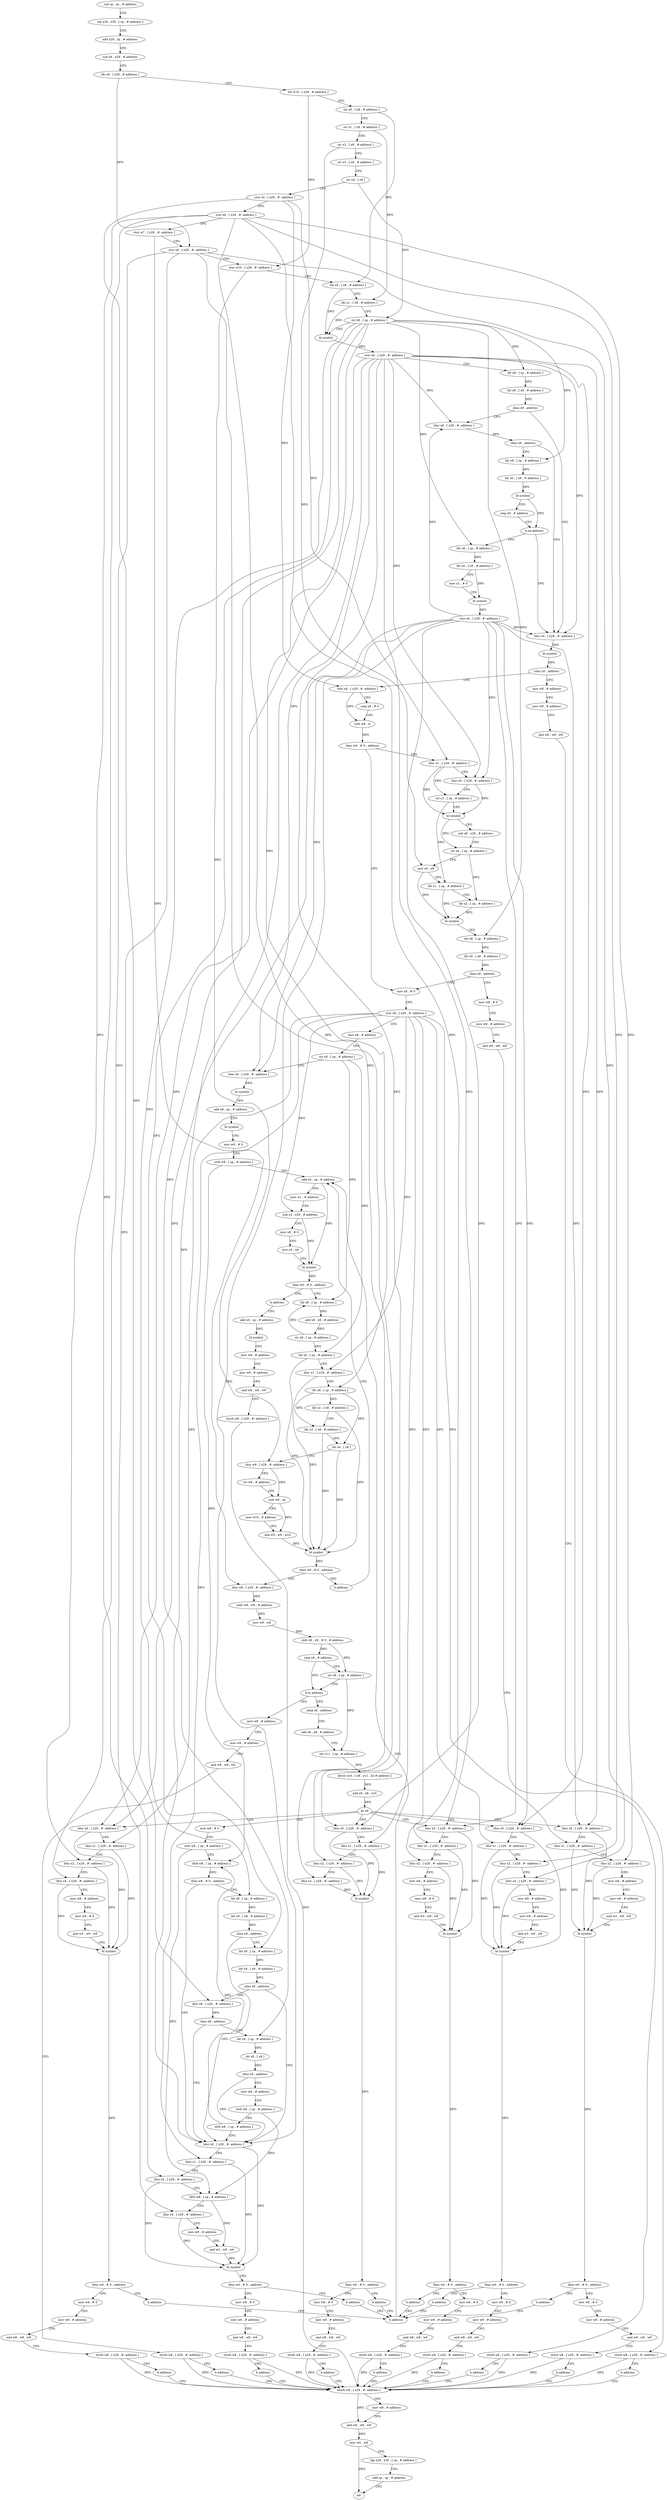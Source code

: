 digraph "func" {
"102776" [label = "sub sp , sp , # address" ]
"102780" [label = "stp x29 , x30 , [ sp , # address ]" ]
"102784" [label = "add x29 , sp , # address" ]
"102788" [label = "sub x8 , x29 , # address" ]
"102792" [label = "ldr x9 , [ x29 , # address ]" ]
"102796" [label = "ldr w10 , [ x29 , # address ]" ]
"102800" [label = "str x0 , [ x8 , # address ]" ]
"102804" [label = "str x1 , [ x8 , # address ]" ]
"102808" [label = "str x2 , [ x8 , # address ]" ]
"102812" [label = "str x3 , [ x8 , # address ]" ]
"102816" [label = "str x4 , [ x8 ]" ]
"102820" [label = "stur x5 , [ x29 , #- address ]" ]
"102824" [label = "stur x6 , [ x29 , #- address ]" ]
"102828" [label = "stur w7 , [ x29 , #- address ]" ]
"102832" [label = "stur x9 , [ x29 , #- address ]" ]
"102836" [label = "stur w10 , [ x29 , #- address ]" ]
"102840" [label = "ldr x0 , [ x8 , # address ]" ]
"102844" [label = "ldr x1 , [ x8 , # address ]" ]
"102848" [label = "str x8 , [ sp , # address ]" ]
"102852" [label = "bl symbol" ]
"102856" [label = "stur x0 , [ x29 , #- address ]" ]
"102860" [label = "ldr x8 , [ sp , # address ]" ]
"102864" [label = "ldr x9 , [ x8 , # address ]" ]
"102868" [label = "cbnz x9 , address" ]
"102920" [label = "ldur x0 , [ x29 , #- address ]" ]
"102872" [label = "ldur x8 , [ x29 , #- address ]" ]
"102924" [label = "bl symbol" ]
"102928" [label = "cbnz x0 , address" ]
"102952" [label = "ldur x8 , [ x29 , #- address ]" ]
"102932" [label = "mov w8 , # address" ]
"102876" [label = "cbnz x8 , address" ]
"102880" [label = "ldr x8 , [ sp , # address ]" ]
"102956" [label = "cmp x8 , # 0" ]
"102960" [label = "cset w9 , ls" ]
"102964" [label = "tbnz w9 , # 0 , address" ]
"103040" [label = "mov x8 , # 0" ]
"102968" [label = "ldur x1 , [ x29 , #- address ]" ]
"102936" [label = "mov w9 , # address" ]
"102940" [label = "and w8 , w8 , w9" ]
"102944" [label = "sturb w8 , [ x29 , #- address ]" ]
"102948" [label = "b address" ]
"103692" [label = "ldurb w8 , [ x29 , #- address ]" ]
"102884" [label = "ldr x0 , [ x8 , # address ]" ]
"102888" [label = "bl symbol" ]
"102892" [label = "cmp x0 , # address" ]
"102896" [label = "b.ne address" ]
"102900" [label = "ldr x8 , [ sp , # address ]" ]
"103044" [label = "stur x8 , [ x29 , #- address ]" ]
"103048" [label = "mov x8 , # address" ]
"103052" [label = "str x8 , [ sp , # address ]" ]
"103056" [label = "ldur x0 , [ x29 , #- address ]" ]
"103060" [label = "bl symbol" ]
"103064" [label = "add x8 , sp , # address" ]
"103068" [label = "bl symbol" ]
"103072" [label = "mov w9 , # 0" ]
"103076" [label = "strb w9 , [ sp , # address ]" ]
"103080" [label = "add x0 , sp , # address" ]
"102972" [label = "ldur x0 , [ x29 , #- address ]" ]
"102976" [label = "str x1 , [ sp , # address ]" ]
"102980" [label = "bl symbol" ]
"102984" [label = "sub x8 , x29 , # address" ]
"102988" [label = "str x0 , [ sp , # address ]" ]
"102992" [label = "mov x0 , x8" ]
"102996" [label = "ldr x1 , [ sp , # address ]" ]
"103000" [label = "ldr x2 , [ sp , # address ]" ]
"103004" [label = "bl symbol" ]
"103008" [label = "ldr x8 , [ sp , # address ]" ]
"103012" [label = "ldr x9 , [ x8 , # address ]" ]
"103016" [label = "cbnz x9 , address" ]
"103020" [label = "mov w8 , # 0" ]
"103696" [label = "mov w9 , # address" ]
"103700" [label = "and w8 , w8 , w9" ]
"103704" [label = "mov w0 , w8" ]
"103708" [label = "ldp x29 , x30 , [ sp , # address ]" ]
"103712" [label = "add sp , sp , # address" ]
"103716" [label = "ret" ]
"102904" [label = "ldr x0 , [ x8 , # address ]" ]
"102908" [label = "mov x1 , # 0" ]
"102912" [label = "bl symbol" ]
"102916" [label = "stur x0 , [ x29 , #- address ]" ]
"103112" [label = "ldr x8 , [ sp , # address ]" ]
"103116" [label = "add x8 , x8 , # address" ]
"103120" [label = "str x8 , [ sp , # address ]" ]
"103124" [label = "ldr x0 , [ sp , # address ]" ]
"103128" [label = "ldur x1 , [ x29 , #- address ]" ]
"103132" [label = "ldr x8 , [ sp , # address ]" ]
"103136" [label = "ldr x2 , [ x8 , # address ]" ]
"103140" [label = "ldr x3 , [ x8 , # address ]" ]
"103144" [label = "ldr x4 , [ x8 ]" ]
"103148" [label = "ldur w9 , [ x29 , #- address ]" ]
"103152" [label = "tst w9 , # address" ]
"103156" [label = "cset w9 , ne" ]
"103160" [label = "mov w10 , # address" ]
"103164" [label = "and w5 , w9 , w10" ]
"103168" [label = "bl symbol" ]
"103172" [label = "tbnz w0 , # 0 , address" ]
"103180" [label = "ldur w8 , [ x29 , #- address ]" ]
"103176" [label = "b address" ]
"103108" [label = "b address" ]
"103668" [label = "add x0 , sp , # address" ]
"103024" [label = "mov w9 , # address" ]
"103028" [label = "and w8 , w8 , w9" ]
"103032" [label = "sturb w8 , [ x29 , #- address ]" ]
"103036" [label = "b address" ]
"103184" [label = "subs w8 , w8 , # address" ]
"103188" [label = "mov w9 , w8" ]
"103192" [label = "ubfx x9 , x9 , # 0 , # address" ]
"103196" [label = "cmp x9 , # address" ]
"103200" [label = "str x9 , [ sp , # address ]" ]
"103204" [label = "b.hi address" ]
"103644" [label = "mov w8 , # address" ]
"103208" [label = "adrp x8 , address" ]
"103672" [label = "bl symbol" ]
"103676" [label = "mov w8 , # address" ]
"103680" [label = "mov w9 , # address" ]
"103684" [label = "and w8 , w8 , w9" ]
"103688" [label = "sturb w8 , [ x29 , #- address ]" ]
"103648" [label = "mov w9 , # address" ]
"103652" [label = "and w8 , w8 , w9" ]
"103656" [label = "sturb w8 , [ x29 , #- address ]" ]
"103660" [label = "b address" ]
"103212" [label = "add x8 , x8 , # address" ]
"103216" [label = "ldr x11 , [ sp , # address ]" ]
"103220" [label = "ldrsw x10 , [ x8 , x11 , lsl # address ]" ]
"103224" [label = "add x9 , x8 , x10" ]
"103228" [label = "br x9" ]
"103232" [label = "mov w8 , # 0" ]
"103364" [label = "ldur x0 , [ x29 , #- address ]" ]
"103424" [label = "ldur x0 , [ x29 , #- address ]" ]
"103472" [label = "ldur x0 , [ x29 , #- address ]" ]
"103532" [label = "ldur x0 , [ x29 , #- address ]" ]
"103588" [label = "ldur x0 , [ x29 , #- address ]" ]
"103084" [label = "mov w1 , # address" ]
"103088" [label = "sub x2 , x29 , # address" ]
"103092" [label = "mov x8 , # 0" ]
"103096" [label = "mov x3 , x8" ]
"103100" [label = "bl symbol" ]
"103104" [label = "tbnz w0 , # 0 , address" ]
"103236" [label = "strb w8 , [ sp , # address ]" ]
"103240" [label = "ldrb w8 , [ sp , # address ]" ]
"103244" [label = "tbnz w8 , # 0 , address" ]
"103304" [label = "ldur x0 , [ x29 , #- address ]" ]
"103248" [label = "ldr x8 , [ sp , # address ]" ]
"103368" [label = "ldur x1 , [ x29 , #- address ]" ]
"103372" [label = "ldur x2 , [ x29 , #- address ]" ]
"103376" [label = "ldur x4 , [ x29 , #- address ]" ]
"103380" [label = "mov w8 , # address" ]
"103384" [label = "mov w9 , # 0" ]
"103388" [label = "and w3 , w9 , w8" ]
"103392" [label = "bl symbol" ]
"103396" [label = "tbnz w0 , # 0 , address" ]
"103420" [label = "b address" ]
"103400" [label = "mov w8 , # 0" ]
"103428" [label = "ldur x1 , [ x29 , #- address ]" ]
"103432" [label = "ldur x2 , [ x29 , #- address ]" ]
"103436" [label = "ldur x3 , [ x29 , #- address ]" ]
"103440" [label = "bl symbol" ]
"103444" [label = "tbnz w0 , # 0 , address" ]
"103468" [label = "b address" ]
"103448" [label = "mov w8 , # 0" ]
"103476" [label = "ldur x1 , [ x29 , #- address ]" ]
"103480" [label = "ldur x2 , [ x29 , #- address ]" ]
"103484" [label = "ldur x4 , [ x29 , #- address ]" ]
"103488" [label = "mov w8 , # address" ]
"103492" [label = "mov w9 , # address" ]
"103496" [label = "and w3 , w9 , w8" ]
"103500" [label = "bl symbol" ]
"103504" [label = "tbnz w0 , # 0 , address" ]
"103528" [label = "b address" ]
"103508" [label = "mov w8 , # 0" ]
"103536" [label = "ldur x1 , [ x29 , #- address ]" ]
"103540" [label = "ldur x2 , [ x29 , #- address ]" ]
"103544" [label = "mov w8 , # address" ]
"103548" [label = "mov w9 , # 0" ]
"103552" [label = "and w3 , w9 , w8" ]
"103556" [label = "bl symbol" ]
"103560" [label = "tbnz w0 , # 0 , address" ]
"103584" [label = "b address" ]
"103564" [label = "mov w8 , # 0" ]
"103592" [label = "ldur x1 , [ x29 , #- address ]" ]
"103596" [label = "ldur x2 , [ x29 , #- address ]" ]
"103600" [label = "mov w8 , # address" ]
"103604" [label = "mov w9 , # address" ]
"103608" [label = "and w3 , w9 , w8" ]
"103612" [label = "bl symbol" ]
"103616" [label = "tbnz w0 , # 0 , address" ]
"103640" [label = "b address" ]
"103620" [label = "mov w8 , # 0" ]
"103308" [label = "ldur x1 , [ x29 , #- address ]" ]
"103312" [label = "ldur x2 , [ x29 , #- address ]" ]
"103316" [label = "ldrb w8 , [ sp , # address ]" ]
"103320" [label = "ldur x4 , [ x29 , #- address ]" ]
"103324" [label = "mov w9 , # address" ]
"103328" [label = "and w3 , w8 , w9" ]
"103332" [label = "bl symbol" ]
"103336" [label = "tbnz w0 , # 0 , address" ]
"103360" [label = "b address" ]
"103340" [label = "mov w8 , # 0" ]
"103252" [label = "ldr x9 , [ x8 , # address ]" ]
"103256" [label = "cbnz x9 , address" ]
"103260" [label = "ldr x8 , [ sp , # address ]" ]
"103664" [label = "b address" ]
"103404" [label = "mov w9 , # address" ]
"103408" [label = "and w8 , w8 , w9" ]
"103412" [label = "sturb w8 , [ x29 , #- address ]" ]
"103416" [label = "b address" ]
"103452" [label = "mov w9 , # address" ]
"103456" [label = "and w8 , w8 , w9" ]
"103460" [label = "sturb w8 , [ x29 , #- address ]" ]
"103464" [label = "b address" ]
"103512" [label = "mov w9 , # address" ]
"103516" [label = "and w8 , w8 , w9" ]
"103520" [label = "sturb w8 , [ x29 , #- address ]" ]
"103524" [label = "b address" ]
"103568" [label = "mov w9 , # address" ]
"103572" [label = "and w8 , w8 , w9" ]
"103576" [label = "sturb w8 , [ x29 , #- address ]" ]
"103580" [label = "b address" ]
"103624" [label = "mov w9 , # address" ]
"103628" [label = "and w8 , w8 , w9" ]
"103632" [label = "sturb w8 , [ x29 , #- address ]" ]
"103636" [label = "b address" ]
"103344" [label = "mov w9 , # address" ]
"103348" [label = "and w8 , w8 , w9" ]
"103352" [label = "sturb w8 , [ x29 , #- address ]" ]
"103356" [label = "b address" ]
"103264" [label = "ldr x9 , [ x8 , # address ]" ]
"103268" [label = "cbnz x9 , address" ]
"103272" [label = "ldur x8 , [ x29 , #- address ]" ]
"103276" [label = "cbnz x8 , address" ]
"103280" [label = "ldr x8 , [ sp , # address ]" ]
"103284" [label = "ldr x9 , [ x8 ]" ]
"103288" [label = "cbnz x9 , address" ]
"103292" [label = "mov w8 , # address" ]
"103296" [label = "strb w8 , [ sp , # address ]" ]
"103300" [label = "strb w8 , [ sp , # address ]" ]
"102776" -> "102780" [ label = "CFG" ]
"102780" -> "102784" [ label = "CFG" ]
"102784" -> "102788" [ label = "CFG" ]
"102788" -> "102792" [ label = "CFG" ]
"102792" -> "102796" [ label = "CFG" ]
"102792" -> "102832" [ label = "DFG" ]
"102796" -> "102800" [ label = "CFG" ]
"102796" -> "102836" [ label = "DFG" ]
"102800" -> "102804" [ label = "CFG" ]
"102800" -> "102840" [ label = "DFG" ]
"102804" -> "102808" [ label = "CFG" ]
"102804" -> "102844" [ label = "DFG" ]
"102808" -> "102812" [ label = "CFG" ]
"102808" -> "102992" [ label = "DFG" ]
"102812" -> "102816" [ label = "CFG" ]
"102816" -> "102820" [ label = "CFG" ]
"102816" -> "102848" [ label = "DFG" ]
"102820" -> "102824" [ label = "CFG" ]
"102820" -> "102952" [ label = "DFG" ]
"102820" -> "102968" [ label = "DFG" ]
"102820" -> "103272" [ label = "DFG" ]
"102824" -> "102828" [ label = "CFG" ]
"102824" -> "103372" [ label = "DFG" ]
"102824" -> "103432" [ label = "DFG" ]
"102824" -> "103480" [ label = "DFG" ]
"102824" -> "103540" [ label = "DFG" ]
"102824" -> "103596" [ label = "DFG" ]
"102824" -> "103312" [ label = "DFG" ]
"102828" -> "102832" [ label = "CFG" ]
"102828" -> "103180" [ label = "DFG" ]
"102832" -> "102836" [ label = "CFG" ]
"102832" -> "103376" [ label = "DFG" ]
"102832" -> "103436" [ label = "DFG" ]
"102832" -> "103484" [ label = "DFG" ]
"102832" -> "103320" [ label = "DFG" ]
"102836" -> "102840" [ label = "CFG" ]
"102836" -> "103148" [ label = "DFG" ]
"102840" -> "102844" [ label = "CFG" ]
"102840" -> "102852" [ label = "DFG" ]
"102844" -> "102848" [ label = "CFG" ]
"102844" -> "102852" [ label = "DFG" ]
"102848" -> "102852" [ label = "CFG" ]
"102848" -> "102860" [ label = "DFG" ]
"102848" -> "102880" [ label = "DFG" ]
"102848" -> "102900" [ label = "DFG" ]
"102848" -> "103008" [ label = "DFG" ]
"102848" -> "103132" [ label = "DFG" ]
"102848" -> "103248" [ label = "DFG" ]
"102848" -> "103260" [ label = "DFG" ]
"102848" -> "103280" [ label = "DFG" ]
"102852" -> "102856" [ label = "DFG" ]
"102856" -> "102860" [ label = "CFG" ]
"102856" -> "102920" [ label = "DFG" ]
"102856" -> "102872" [ label = "DFG" ]
"102856" -> "103056" [ label = "DFG" ]
"102856" -> "102972" [ label = "DFG" ]
"102856" -> "103364" [ label = "DFG" ]
"102856" -> "103424" [ label = "DFG" ]
"102856" -> "103472" [ label = "DFG" ]
"102856" -> "103532" [ label = "DFG" ]
"102856" -> "103588" [ label = "DFG" ]
"102856" -> "103304" [ label = "DFG" ]
"102860" -> "102864" [ label = "DFG" ]
"102864" -> "102868" [ label = "DFG" ]
"102868" -> "102920" [ label = "CFG" ]
"102868" -> "102872" [ label = "CFG" ]
"102920" -> "102924" [ label = "DFG" ]
"102872" -> "102876" [ label = "DFG" ]
"102924" -> "102928" [ label = "DFG" ]
"102928" -> "102952" [ label = "CFG" ]
"102928" -> "102932" [ label = "CFG" ]
"102952" -> "102956" [ label = "CFG" ]
"102952" -> "102960" [ label = "DFG" ]
"102932" -> "102936" [ label = "CFG" ]
"102876" -> "102920" [ label = "CFG" ]
"102876" -> "102880" [ label = "CFG" ]
"102880" -> "102884" [ label = "DFG" ]
"102956" -> "102960" [ label = "CFG" ]
"102960" -> "102964" [ label = "DFG" ]
"102964" -> "103040" [ label = "CFG" ]
"102964" -> "102968" [ label = "CFG" ]
"103040" -> "103044" [ label = "CFG" ]
"102968" -> "102972" [ label = "CFG" ]
"102968" -> "102976" [ label = "DFG" ]
"102968" -> "102980" [ label = "DFG" ]
"102936" -> "102940" [ label = "CFG" ]
"102940" -> "102944" [ label = "CFG" ]
"102944" -> "102948" [ label = "CFG" ]
"102944" -> "103692" [ label = "DFG" ]
"102948" -> "103692" [ label = "CFG" ]
"103692" -> "103696" [ label = "CFG" ]
"103692" -> "103700" [ label = "DFG" ]
"102884" -> "102888" [ label = "DFG" ]
"102888" -> "102892" [ label = "CFG" ]
"102888" -> "102896" [ label = "DFG" ]
"102892" -> "102896" [ label = "CFG" ]
"102896" -> "102920" [ label = "CFG" ]
"102896" -> "102900" [ label = "CFG" ]
"102900" -> "102904" [ label = "DFG" ]
"103044" -> "103048" [ label = "CFG" ]
"103044" -> "103128" [ label = "DFG" ]
"103044" -> "103368" [ label = "DFG" ]
"103044" -> "103428" [ label = "DFG" ]
"103044" -> "103476" [ label = "DFG" ]
"103044" -> "103536" [ label = "DFG" ]
"103044" -> "103592" [ label = "DFG" ]
"103044" -> "103308" [ label = "DFG" ]
"103044" -> "103088" [ label = "DFG" ]
"103048" -> "103052" [ label = "CFG" ]
"103052" -> "103056" [ label = "CFG" ]
"103052" -> "103112" [ label = "DFG" ]
"103052" -> "103124" [ label = "DFG" ]
"103056" -> "103060" [ label = "DFG" ]
"103060" -> "103064" [ label = "CFG" ]
"103064" -> "103068" [ label = "CFG" ]
"103068" -> "103072" [ label = "CFG" ]
"103072" -> "103076" [ label = "CFG" ]
"103076" -> "103080" [ label = "CFG" ]
"103076" -> "103240" [ label = "DFG" ]
"103080" -> "103084" [ label = "CFG" ]
"103080" -> "103100" [ label = "DFG" ]
"102972" -> "102976" [ label = "CFG" ]
"102972" -> "102980" [ label = "DFG" ]
"102976" -> "102980" [ label = "CFG" ]
"102976" -> "102996" [ label = "DFG" ]
"102980" -> "102984" [ label = "CFG" ]
"102980" -> "102988" [ label = "DFG" ]
"102984" -> "102988" [ label = "CFG" ]
"102988" -> "102992" [ label = "CFG" ]
"102988" -> "103000" [ label = "DFG" ]
"102992" -> "102996" [ label = "CFG" ]
"102992" -> "103004" [ label = "DFG" ]
"102996" -> "103000" [ label = "CFG" ]
"102996" -> "103004" [ label = "DFG" ]
"103000" -> "103004" [ label = "DFG" ]
"103004" -> "103008" [ label = "CFG" ]
"103008" -> "103012" [ label = "DFG" ]
"103012" -> "103016" [ label = "DFG" ]
"103016" -> "103040" [ label = "CFG" ]
"103016" -> "103020" [ label = "CFG" ]
"103020" -> "103024" [ label = "CFG" ]
"103696" -> "103700" [ label = "CFG" ]
"103700" -> "103704" [ label = "DFG" ]
"103704" -> "103708" [ label = "CFG" ]
"103704" -> "103716" [ label = "DFG" ]
"103708" -> "103712" [ label = "CFG" ]
"103712" -> "103716" [ label = "CFG" ]
"102904" -> "102908" [ label = "CFG" ]
"102904" -> "102912" [ label = "DFG" ]
"102908" -> "102912" [ label = "CFG" ]
"102912" -> "102916" [ label = "DFG" ]
"102916" -> "102920" [ label = "DFG" ]
"102916" -> "102872" [ label = "DFG" ]
"102916" -> "103056" [ label = "DFG" ]
"102916" -> "102972" [ label = "DFG" ]
"102916" -> "103364" [ label = "DFG" ]
"102916" -> "103424" [ label = "DFG" ]
"102916" -> "103472" [ label = "DFG" ]
"102916" -> "103532" [ label = "DFG" ]
"102916" -> "103588" [ label = "DFG" ]
"102916" -> "103304" [ label = "DFG" ]
"103112" -> "103116" [ label = "DFG" ]
"103116" -> "103120" [ label = "DFG" ]
"103120" -> "103124" [ label = "DFG" ]
"103120" -> "103112" [ label = "DFG" ]
"103124" -> "103128" [ label = "CFG" ]
"103124" -> "103168" [ label = "DFG" ]
"103128" -> "103132" [ label = "CFG" ]
"103128" -> "103168" [ label = "DFG" ]
"103132" -> "103136" [ label = "DFG" ]
"103132" -> "103140" [ label = "DFG" ]
"103132" -> "103144" [ label = "DFG" ]
"103136" -> "103140" [ label = "CFG" ]
"103136" -> "103168" [ label = "DFG" ]
"103140" -> "103144" [ label = "CFG" ]
"103140" -> "103168" [ label = "DFG" ]
"103144" -> "103148" [ label = "CFG" ]
"103144" -> "103168" [ label = "DFG" ]
"103148" -> "103152" [ label = "CFG" ]
"103148" -> "103156" [ label = "DFG" ]
"103152" -> "103156" [ label = "CFG" ]
"103156" -> "103160" [ label = "CFG" ]
"103156" -> "103164" [ label = "DFG" ]
"103160" -> "103164" [ label = "CFG" ]
"103164" -> "103168" [ label = "DFG" ]
"103168" -> "103172" [ label = "DFG" ]
"103172" -> "103180" [ label = "CFG" ]
"103172" -> "103176" [ label = "CFG" ]
"103180" -> "103184" [ label = "DFG" ]
"103176" -> "103080" [ label = "CFG" ]
"103108" -> "103668" [ label = "CFG" ]
"103668" -> "103672" [ label = "DFG" ]
"103024" -> "103028" [ label = "CFG" ]
"103028" -> "103032" [ label = "CFG" ]
"103032" -> "103036" [ label = "CFG" ]
"103032" -> "103692" [ label = "DFG" ]
"103036" -> "103692" [ label = "CFG" ]
"103184" -> "103188" [ label = "DFG" ]
"103188" -> "103192" [ label = "DFG" ]
"103192" -> "103196" [ label = "DFG" ]
"103192" -> "103200" [ label = "DFG" ]
"103196" -> "103200" [ label = "CFG" ]
"103196" -> "103204" [ label = "DFG" ]
"103200" -> "103204" [ label = "CFG" ]
"103200" -> "103216" [ label = "DFG" ]
"103204" -> "103644" [ label = "CFG" ]
"103204" -> "103208" [ label = "CFG" ]
"103644" -> "103648" [ label = "CFG" ]
"103208" -> "103212" [ label = "CFG" ]
"103672" -> "103676" [ label = "CFG" ]
"103676" -> "103680" [ label = "CFG" ]
"103680" -> "103684" [ label = "CFG" ]
"103684" -> "103688" [ label = "CFG" ]
"103688" -> "103692" [ label = "DFG" ]
"103648" -> "103652" [ label = "CFG" ]
"103652" -> "103656" [ label = "CFG" ]
"103656" -> "103660" [ label = "CFG" ]
"103656" -> "103692" [ label = "DFG" ]
"103660" -> "103692" [ label = "CFG" ]
"103212" -> "103216" [ label = "CFG" ]
"103216" -> "103220" [ label = "DFG" ]
"103220" -> "103224" [ label = "DFG" ]
"103224" -> "103228" [ label = "DFG" ]
"103228" -> "103232" [ label = "CFG" ]
"103228" -> "103364" [ label = "CFG" ]
"103228" -> "103424" [ label = "CFG" ]
"103228" -> "103472" [ label = "CFG" ]
"103228" -> "103532" [ label = "CFG" ]
"103228" -> "103588" [ label = "CFG" ]
"103232" -> "103236" [ label = "CFG" ]
"103364" -> "103368" [ label = "CFG" ]
"103364" -> "103392" [ label = "DFG" ]
"103424" -> "103428" [ label = "CFG" ]
"103424" -> "103440" [ label = "DFG" ]
"103472" -> "103476" [ label = "CFG" ]
"103472" -> "103500" [ label = "DFG" ]
"103532" -> "103536" [ label = "CFG" ]
"103532" -> "103556" [ label = "DFG" ]
"103588" -> "103592" [ label = "CFG" ]
"103588" -> "103612" [ label = "DFG" ]
"103084" -> "103088" [ label = "CFG" ]
"103088" -> "103092" [ label = "CFG" ]
"103088" -> "103100" [ label = "DFG" ]
"103092" -> "103096" [ label = "CFG" ]
"103096" -> "103100" [ label = "CFG" ]
"103100" -> "103104" [ label = "DFG" ]
"103104" -> "103112" [ label = "CFG" ]
"103104" -> "103108" [ label = "CFG" ]
"103236" -> "103240" [ label = "CFG" ]
"103236" -> "103316" [ label = "DFG" ]
"103240" -> "103244" [ label = "DFG" ]
"103244" -> "103304" [ label = "CFG" ]
"103244" -> "103248" [ label = "CFG" ]
"103304" -> "103308" [ label = "CFG" ]
"103304" -> "103332" [ label = "DFG" ]
"103248" -> "103252" [ label = "DFG" ]
"103368" -> "103372" [ label = "CFG" ]
"103368" -> "103392" [ label = "DFG" ]
"103372" -> "103376" [ label = "CFG" ]
"103372" -> "103392" [ label = "DFG" ]
"103376" -> "103380" [ label = "CFG" ]
"103376" -> "103392" [ label = "DFG" ]
"103380" -> "103384" [ label = "CFG" ]
"103384" -> "103388" [ label = "CFG" ]
"103388" -> "103392" [ label = "CFG" ]
"103392" -> "103396" [ label = "DFG" ]
"103396" -> "103420" [ label = "CFG" ]
"103396" -> "103400" [ label = "CFG" ]
"103420" -> "103664" [ label = "CFG" ]
"103400" -> "103404" [ label = "CFG" ]
"103428" -> "103432" [ label = "CFG" ]
"103428" -> "103440" [ label = "DFG" ]
"103432" -> "103436" [ label = "CFG" ]
"103432" -> "103440" [ label = "DFG" ]
"103436" -> "103440" [ label = "DFG" ]
"103440" -> "103444" [ label = "DFG" ]
"103444" -> "103468" [ label = "CFG" ]
"103444" -> "103448" [ label = "CFG" ]
"103468" -> "103664" [ label = "CFG" ]
"103448" -> "103452" [ label = "CFG" ]
"103476" -> "103480" [ label = "CFG" ]
"103476" -> "103500" [ label = "DFG" ]
"103480" -> "103484" [ label = "CFG" ]
"103480" -> "103500" [ label = "DFG" ]
"103484" -> "103488" [ label = "CFG" ]
"103484" -> "103500" [ label = "DFG" ]
"103488" -> "103492" [ label = "CFG" ]
"103492" -> "103496" [ label = "CFG" ]
"103496" -> "103500" [ label = "CFG" ]
"103500" -> "103504" [ label = "DFG" ]
"103504" -> "103528" [ label = "CFG" ]
"103504" -> "103508" [ label = "CFG" ]
"103528" -> "103664" [ label = "CFG" ]
"103508" -> "103512" [ label = "CFG" ]
"103536" -> "103540" [ label = "CFG" ]
"103536" -> "103556" [ label = "DFG" ]
"103540" -> "103544" [ label = "CFG" ]
"103540" -> "103556" [ label = "DFG" ]
"103544" -> "103548" [ label = "CFG" ]
"103548" -> "103552" [ label = "CFG" ]
"103552" -> "103556" [ label = "CFG" ]
"103556" -> "103560" [ label = "DFG" ]
"103560" -> "103584" [ label = "CFG" ]
"103560" -> "103564" [ label = "CFG" ]
"103584" -> "103664" [ label = "CFG" ]
"103564" -> "103568" [ label = "CFG" ]
"103592" -> "103596" [ label = "CFG" ]
"103592" -> "103612" [ label = "DFG" ]
"103596" -> "103600" [ label = "CFG" ]
"103596" -> "103612" [ label = "DFG" ]
"103600" -> "103604" [ label = "CFG" ]
"103604" -> "103608" [ label = "CFG" ]
"103608" -> "103612" [ label = "CFG" ]
"103612" -> "103616" [ label = "DFG" ]
"103616" -> "103640" [ label = "CFG" ]
"103616" -> "103620" [ label = "CFG" ]
"103640" -> "103664" [ label = "CFG" ]
"103620" -> "103624" [ label = "CFG" ]
"103308" -> "103312" [ label = "CFG" ]
"103308" -> "103332" [ label = "DFG" ]
"103312" -> "103316" [ label = "CFG" ]
"103312" -> "103332" [ label = "DFG" ]
"103316" -> "103320" [ label = "CFG" ]
"103316" -> "103328" [ label = "DFG" ]
"103320" -> "103324" [ label = "CFG" ]
"103320" -> "103332" [ label = "DFG" ]
"103324" -> "103328" [ label = "CFG" ]
"103328" -> "103332" [ label = "DFG" ]
"103332" -> "103336" [ label = "CFG" ]
"103336" -> "103360" [ label = "CFG" ]
"103336" -> "103340" [ label = "CFG" ]
"103360" -> "103664" [ label = "CFG" ]
"103340" -> "103344" [ label = "CFG" ]
"103252" -> "103256" [ label = "DFG" ]
"103256" -> "103304" [ label = "CFG" ]
"103256" -> "103260" [ label = "CFG" ]
"103260" -> "103264" [ label = "DFG" ]
"103664" -> "103080" [ label = "CFG" ]
"103404" -> "103408" [ label = "CFG" ]
"103408" -> "103412" [ label = "CFG" ]
"103412" -> "103416" [ label = "CFG" ]
"103412" -> "103692" [ label = "DFG" ]
"103416" -> "103692" [ label = "CFG" ]
"103452" -> "103456" [ label = "CFG" ]
"103456" -> "103460" [ label = "CFG" ]
"103460" -> "103464" [ label = "CFG" ]
"103460" -> "103692" [ label = "DFG" ]
"103464" -> "103692" [ label = "CFG" ]
"103512" -> "103516" [ label = "CFG" ]
"103516" -> "103520" [ label = "CFG" ]
"103520" -> "103524" [ label = "CFG" ]
"103520" -> "103692" [ label = "DFG" ]
"103524" -> "103692" [ label = "CFG" ]
"103568" -> "103572" [ label = "CFG" ]
"103572" -> "103576" [ label = "CFG" ]
"103576" -> "103580" [ label = "CFG" ]
"103576" -> "103692" [ label = "DFG" ]
"103580" -> "103692" [ label = "CFG" ]
"103624" -> "103628" [ label = "CFG" ]
"103628" -> "103632" [ label = "CFG" ]
"103632" -> "103636" [ label = "CFG" ]
"103632" -> "103692" [ label = "DFG" ]
"103636" -> "103692" [ label = "CFG" ]
"103344" -> "103348" [ label = "CFG" ]
"103348" -> "103352" [ label = "CFG" ]
"103352" -> "103356" [ label = "CFG" ]
"103352" -> "103692" [ label = "DFG" ]
"103356" -> "103692" [ label = "CFG" ]
"103264" -> "103268" [ label = "DFG" ]
"103268" -> "103304" [ label = "CFG" ]
"103268" -> "103272" [ label = "CFG" ]
"103272" -> "103276" [ label = "DFG" ]
"103276" -> "103304" [ label = "CFG" ]
"103276" -> "103280" [ label = "CFG" ]
"103280" -> "103284" [ label = "DFG" ]
"103284" -> "103288" [ label = "DFG" ]
"103288" -> "103304" [ label = "CFG" ]
"103288" -> "103292" [ label = "CFG" ]
"103292" -> "103296" [ label = "CFG" ]
"103296" -> "103300" [ label = "CFG" ]
"103296" -> "103316" [ label = "DFG" ]
"103300" -> "103304" [ label = "CFG" ]
"103300" -> "103240" [ label = "DFG" ]
}
